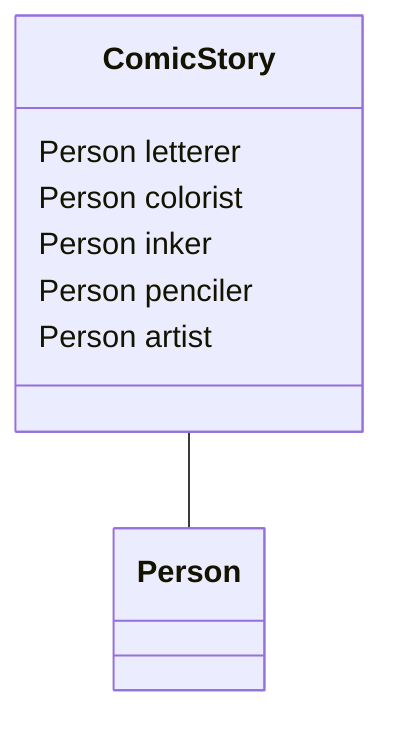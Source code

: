 classDiagram
  ComicStory -- Person


class ComicStory {

  Person letterer
  Person colorist
  Person inker
  Person penciler
  Person artist

 }